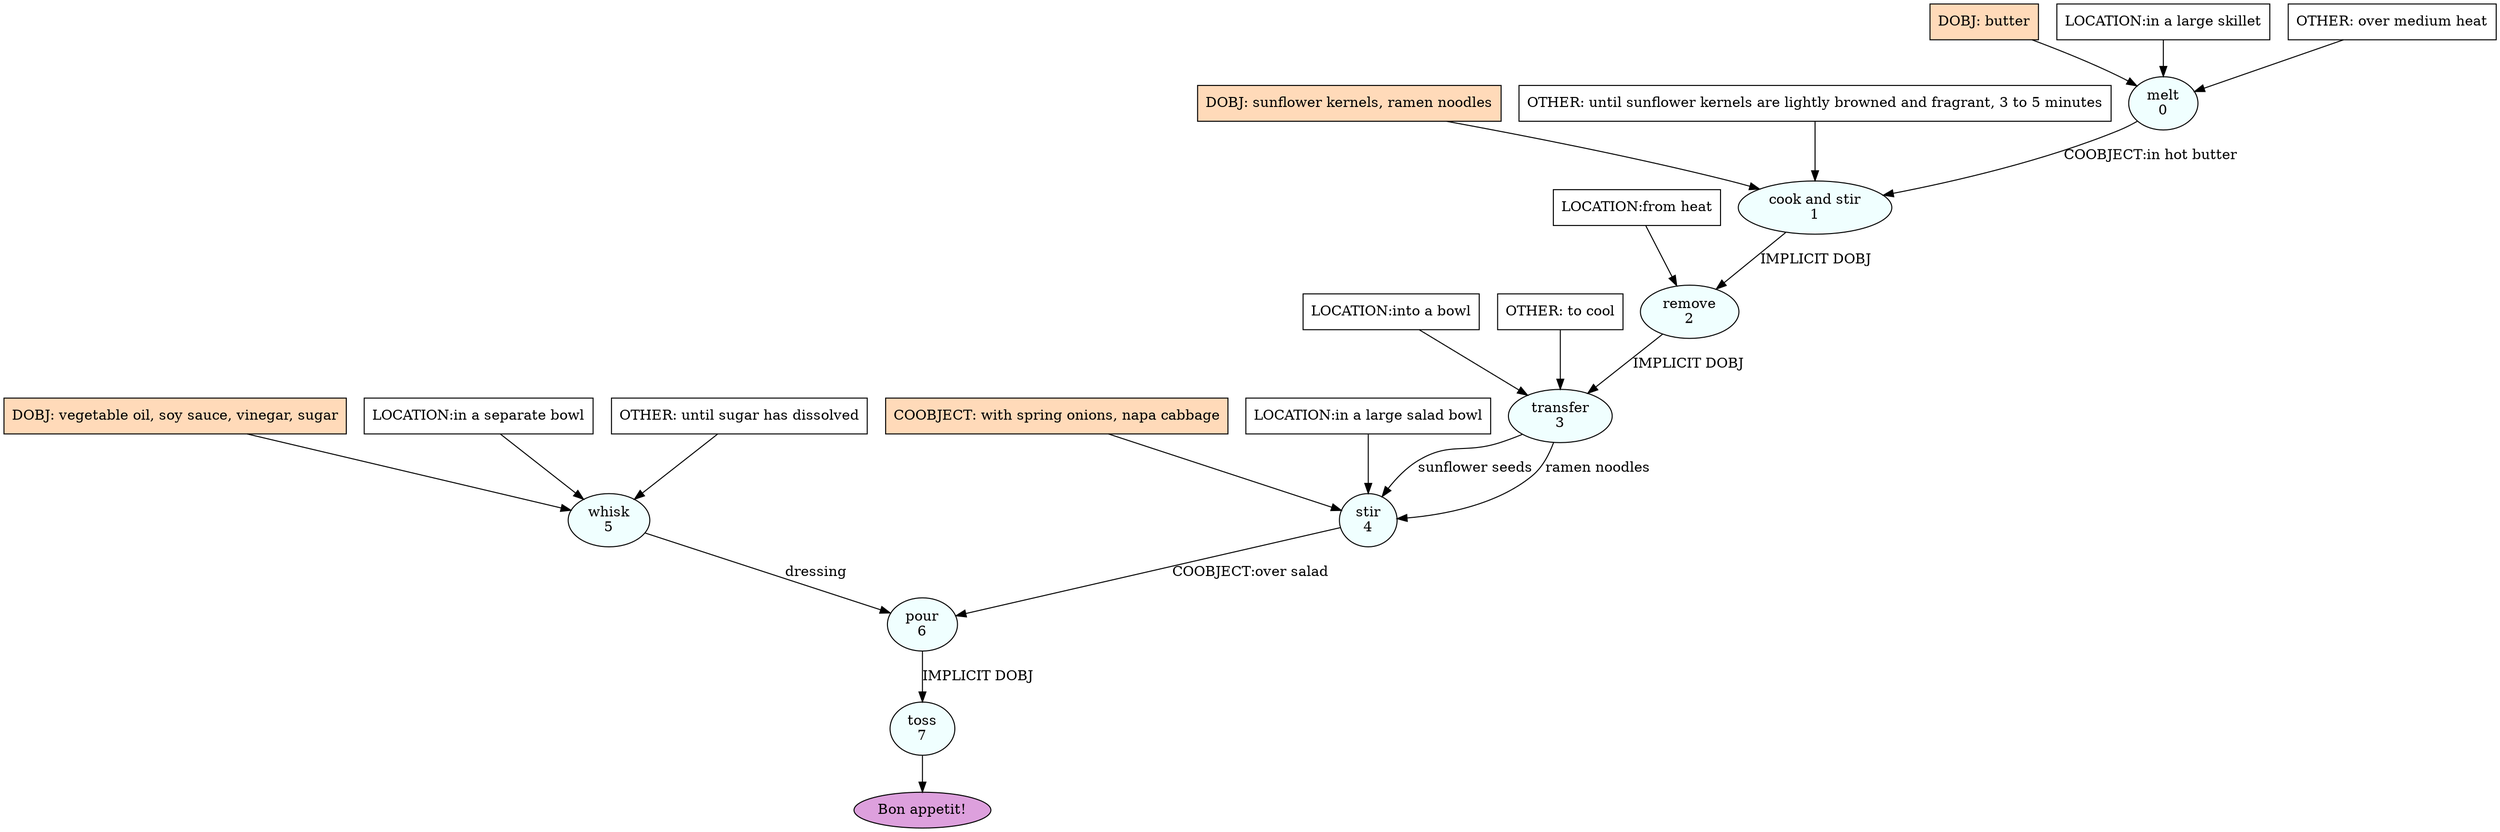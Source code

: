 digraph recipe {
E0[label="melt
0", shape=oval, style=filled, fillcolor=azure]
E1[label="cook and stir
1", shape=oval, style=filled, fillcolor=azure]
E2[label="remove
2", shape=oval, style=filled, fillcolor=azure]
E3[label="transfer
3", shape=oval, style=filled, fillcolor=azure]
E4[label="stir
4", shape=oval, style=filled, fillcolor=azure]
E5[label="whisk
5", shape=oval, style=filled, fillcolor=azure]
E6[label="pour
6", shape=oval, style=filled, fillcolor=azure]
E7[label="toss
7", shape=oval, style=filled, fillcolor=azure]
D0[label="DOBJ: butter", shape=box, style=filled, fillcolor=peachpuff]
D0 -> E0
P0_0[label="LOCATION:in a large skillet", shape=box, style=filled, fillcolor=white]
P0_0 -> E0
O0_0[label="OTHER: over medium heat", shape=box, style=filled, fillcolor=white]
O0_0 -> E0
D5[label="DOBJ: vegetable oil, soy sauce, vinegar, sugar", shape=box, style=filled, fillcolor=peachpuff]
D5 -> E5
P5_0[label="LOCATION:in a separate bowl", shape=box, style=filled, fillcolor=white]
P5_0 -> E5
O5_0[label="OTHER: until sugar has dissolved", shape=box, style=filled, fillcolor=white]
O5_0 -> E5
D1_ing[label="DOBJ: sunflower kernels, ramen noodles", shape=box, style=filled, fillcolor=peachpuff]
D1_ing -> E1
E0 -> E1 [label="COOBJECT:in hot butter"]
O1_0_0[label="OTHER: until sunflower kernels are lightly browned and fragrant, 3 to 5 minutes", shape=box, style=filled, fillcolor=white]
O1_0_0 -> E1
E1 -> E2 [label="IMPLICIT DOBJ"]
P2_0_0[label="LOCATION:from heat", shape=box, style=filled, fillcolor=white]
P2_0_0 -> E2
E2 -> E3 [label="IMPLICIT DOBJ"]
P3_0_0[label="LOCATION:into a bowl", shape=box, style=filled, fillcolor=white]
P3_0_0 -> E3
O3_0_0[label="OTHER: to cool", shape=box, style=filled, fillcolor=white]
O3_0_0 -> E3
E3 -> E4 [label="sunflower seeds"]
E3 -> E4 [label="ramen noodles"]
P4_0_ing[label="COOBJECT: with spring onions, napa cabbage", shape=box, style=filled, fillcolor=peachpuff]
P4_0_ing -> E4
P4_1_0[label="LOCATION:in a large salad bowl", shape=box, style=filled, fillcolor=white]
P4_1_0 -> E4
E5 -> E6 [label="dressing"]
E4 -> E6 [label="COOBJECT:over salad"]
E6 -> E7 [label="IMPLICIT DOBJ"]
EOR[label="Bon appetit!", shape=oval, style=filled, fillcolor=plum]
E7 -> EOR
}
